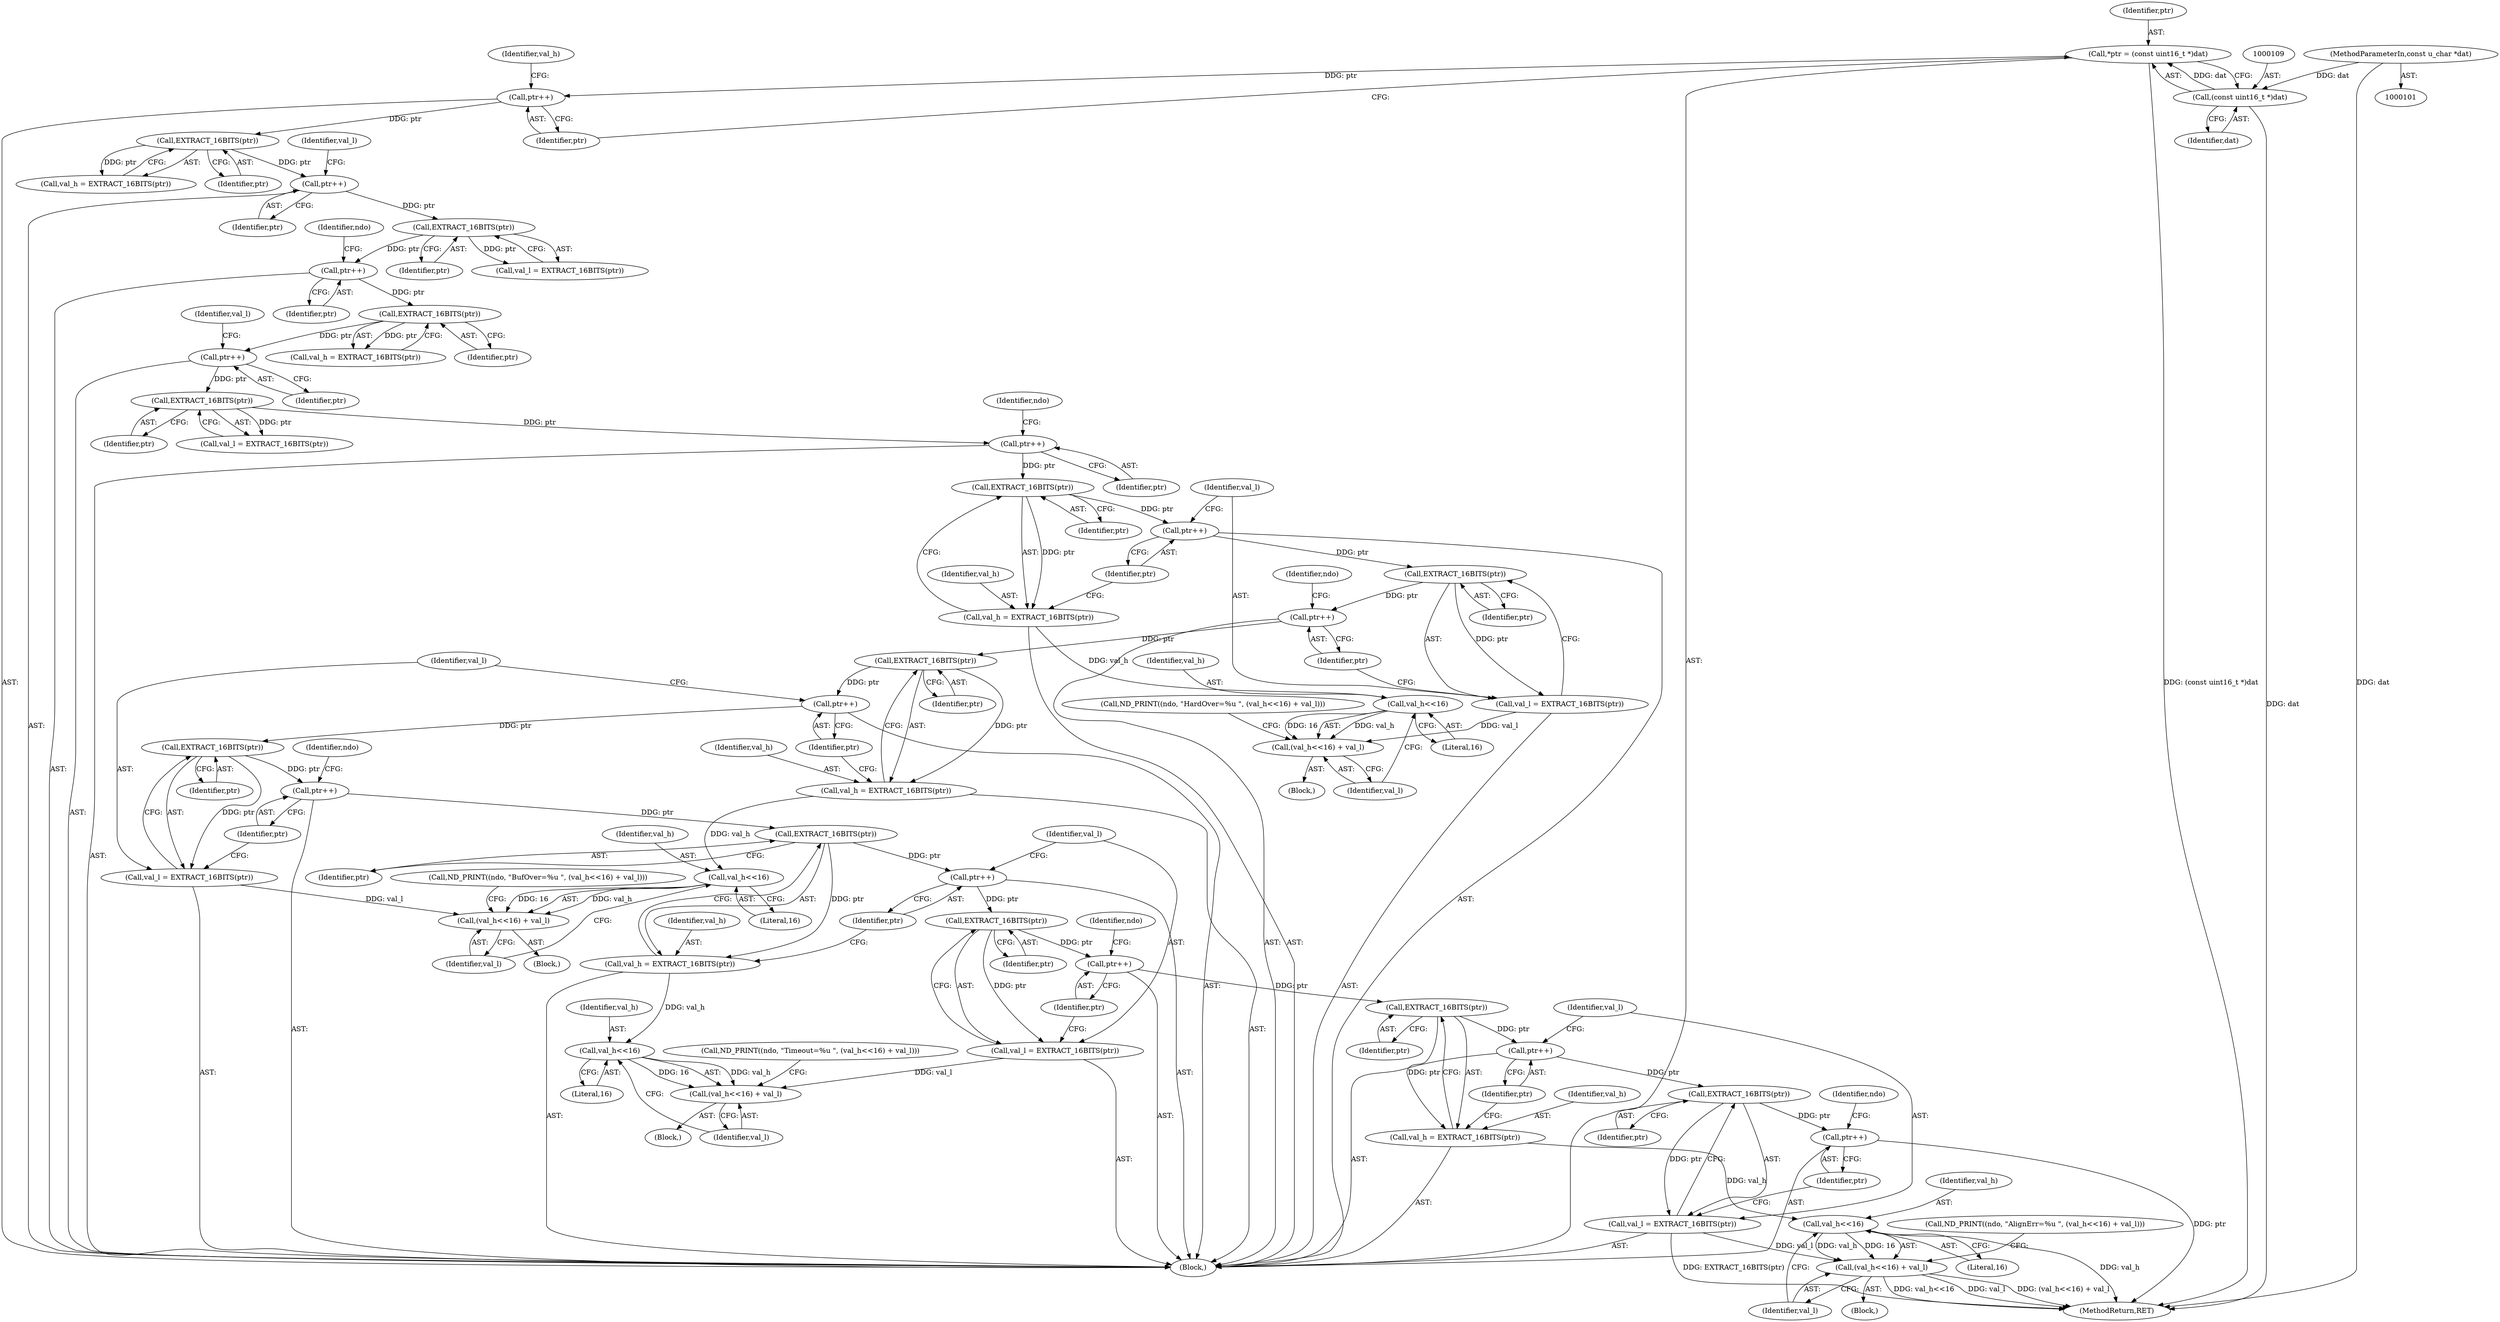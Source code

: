 digraph "1_tcpdump_cc4a7391c616be7a64ed65742ef9ed3f106eb165_3@pointer" {
"1000161" [label="(Call,EXTRACT_16BITS(ptr))"];
"1000147" [label="(Call,ptr++)"];
"1000145" [label="(Call,EXTRACT_16BITS(ptr))"];
"1000141" [label="(Call,ptr++)"];
"1000139" [label="(Call,EXTRACT_16BITS(ptr))"];
"1000125" [label="(Call,ptr++)"];
"1000123" [label="(Call,EXTRACT_16BITS(ptr))"];
"1000119" [label="(Call,ptr++)"];
"1000117" [label="(Call,EXTRACT_16BITS(ptr))"];
"1000113" [label="(Call,ptr++)"];
"1000106" [label="(Call,*ptr = (const uint16_t *)dat)"];
"1000108" [label="(Call,(const uint16_t *)dat)"];
"1000103" [label="(MethodParameterIn,const u_char *dat)"];
"1000159" [label="(Call,val_h = EXTRACT_16BITS(ptr))"];
"1000177" [label="(Call,val_h<<16)"];
"1000176" [label="(Call,(val_h<<16) + val_l)"];
"1000163" [label="(Call,ptr++)"];
"1000167" [label="(Call,EXTRACT_16BITS(ptr))"];
"1000165" [label="(Call,val_l = EXTRACT_16BITS(ptr))"];
"1000169" [label="(Call,ptr++)"];
"1000183" [label="(Call,EXTRACT_16BITS(ptr))"];
"1000181" [label="(Call,val_h = EXTRACT_16BITS(ptr))"];
"1000199" [label="(Call,val_h<<16)"];
"1000198" [label="(Call,(val_h<<16) + val_l)"];
"1000185" [label="(Call,ptr++)"];
"1000189" [label="(Call,EXTRACT_16BITS(ptr))"];
"1000187" [label="(Call,val_l = EXTRACT_16BITS(ptr))"];
"1000191" [label="(Call,ptr++)"];
"1000205" [label="(Call,EXTRACT_16BITS(ptr))"];
"1000203" [label="(Call,val_h = EXTRACT_16BITS(ptr))"];
"1000221" [label="(Call,val_h<<16)"];
"1000220" [label="(Call,(val_h<<16) + val_l)"];
"1000207" [label="(Call,ptr++)"];
"1000211" [label="(Call,EXTRACT_16BITS(ptr))"];
"1000209" [label="(Call,val_l = EXTRACT_16BITS(ptr))"];
"1000213" [label="(Call,ptr++)"];
"1000227" [label="(Call,EXTRACT_16BITS(ptr))"];
"1000225" [label="(Call,val_h = EXTRACT_16BITS(ptr))"];
"1000243" [label="(Call,val_h<<16)"];
"1000242" [label="(Call,(val_h<<16) + val_l)"];
"1000229" [label="(Call,ptr++)"];
"1000233" [label="(Call,EXTRACT_16BITS(ptr))"];
"1000231" [label="(Call,val_l = EXTRACT_16BITS(ptr))"];
"1000235" [label="(Call,ptr++)"];
"1000146" [label="(Identifier,ptr)"];
"1000145" [label="(Call,EXTRACT_16BITS(ptr))"];
"1000242" [label="(Call,(val_h<<16) + val_l)"];
"1000193" [label="(Call,ND_PRINT((ndo, \"BufOver=%u \", (val_h<<16) + val_l)))"];
"1000183" [label="(Call,EXTRACT_16BITS(ptr))"];
"1000186" [label="(Identifier,ptr)"];
"1000170" [label="(Identifier,ptr)"];
"1000234" [label="(Identifier,ptr)"];
"1000163" [label="(Call,ptr++)"];
"1000166" [label="(Identifier,val_l)"];
"1000181" [label="(Call,val_h = EXTRACT_16BITS(ptr))"];
"1000116" [label="(Identifier,val_h)"];
"1000190" [label="(Identifier,ptr)"];
"1000159" [label="(Call,val_h = EXTRACT_16BITS(ptr))"];
"1000225" [label="(Call,val_h = EXTRACT_16BITS(ptr))"];
"1000188" [label="(Identifier,val_l)"];
"1000213" [label="(Call,ptr++)"];
"1000120" [label="(Identifier,ptr)"];
"1000207" [label="(Call,ptr++)"];
"1000215" [label="(Call,ND_PRINT((ndo, \"Timeout=%u \", (val_h<<16) + val_l)))"];
"1000179" [label="(Literal,16)"];
"1000205" [label="(Call,EXTRACT_16BITS(ptr))"];
"1000202" [label="(Identifier,val_l)"];
"1000201" [label="(Literal,16)"];
"1000139" [label="(Call,EXTRACT_16BITS(ptr))"];
"1000121" [label="(Call,val_l = EXTRACT_16BITS(ptr))"];
"1000192" [label="(Identifier,ptr)"];
"1000240" [label="(Block,)"];
"1000119" [label="(Call,ptr++)"];
"1000212" [label="(Identifier,ptr)"];
"1000189" [label="(Call,EXTRACT_16BITS(ptr))"];
"1000222" [label="(Identifier,val_h)"];
"1000237" [label="(Call,ND_PRINT((ndo, \"AlignErr=%u \", (val_h<<16) + val_l)))"];
"1000206" [label="(Identifier,ptr)"];
"1000164" [label="(Identifier,ptr)"];
"1000168" [label="(Identifier,ptr)"];
"1000245" [label="(Literal,16)"];
"1000226" [label="(Identifier,val_h)"];
"1000147" [label="(Call,ptr++)"];
"1000230" [label="(Identifier,ptr)"];
"1000108" [label="(Call,(const uint16_t *)dat)"];
"1000196" [label="(Block,)"];
"1000229" [label="(Call,ptr++)"];
"1000223" [label="(Literal,16)"];
"1000211" [label="(Call,EXTRACT_16BITS(ptr))"];
"1000173" [label="(Identifier,ndo)"];
"1000110" [label="(Identifier,dat)"];
"1000107" [label="(Identifier,ptr)"];
"1000210" [label="(Identifier,val_l)"];
"1000182" [label="(Identifier,val_h)"];
"1000187" [label="(Call,val_l = EXTRACT_16BITS(ptr))"];
"1000123" [label="(Call,EXTRACT_16BITS(ptr))"];
"1000113" [label="(Call,ptr++)"];
"1000140" [label="(Identifier,ptr)"];
"1000165" [label="(Call,val_l = EXTRACT_16BITS(ptr))"];
"1000185" [label="(Call,ptr++)"];
"1000209" [label="(Call,val_l = EXTRACT_16BITS(ptr))"];
"1000232" [label="(Identifier,val_l)"];
"1000235" [label="(Call,ptr++)"];
"1000161" [label="(Call,EXTRACT_16BITS(ptr))"];
"1000236" [label="(Identifier,ptr)"];
"1000137" [label="(Call,val_h = EXTRACT_16BITS(ptr))"];
"1000221" [label="(Call,val_h<<16)"];
"1000199" [label="(Call,val_h<<16)"];
"1000122" [label="(Identifier,val_l)"];
"1000247" [label="(MethodReturn,RET)"];
"1000204" [label="(Identifier,val_h)"];
"1000144" [label="(Identifier,val_l)"];
"1000162" [label="(Identifier,ptr)"];
"1000124" [label="(Identifier,ptr)"];
"1000218" [label="(Block,)"];
"1000143" [label="(Call,val_l = EXTRACT_16BITS(ptr))"];
"1000177" [label="(Call,val_h<<16)"];
"1000167" [label="(Call,EXTRACT_16BITS(ptr))"];
"1000184" [label="(Identifier,ptr)"];
"1000214" [label="(Identifier,ptr)"];
"1000195" [label="(Identifier,ndo)"];
"1000174" [label="(Block,)"];
"1000208" [label="(Identifier,ptr)"];
"1000106" [label="(Call,*ptr = (const uint16_t *)dat)"];
"1000171" [label="(Call,ND_PRINT((ndo, \"HardOver=%u \", (val_h<<16) + val_l)))"];
"1000191" [label="(Call,ptr++)"];
"1000246" [label="(Identifier,val_l)"];
"1000151" [label="(Identifier,ndo)"];
"1000239" [label="(Identifier,ndo)"];
"1000141" [label="(Call,ptr++)"];
"1000129" [label="(Identifier,ndo)"];
"1000160" [label="(Identifier,val_h)"];
"1000118" [label="(Identifier,ptr)"];
"1000228" [label="(Identifier,ptr)"];
"1000203" [label="(Call,val_h = EXTRACT_16BITS(ptr))"];
"1000142" [label="(Identifier,ptr)"];
"1000115" [label="(Call,val_h = EXTRACT_16BITS(ptr))"];
"1000224" [label="(Identifier,val_l)"];
"1000233" [label="(Call,EXTRACT_16BITS(ptr))"];
"1000244" [label="(Identifier,val_h)"];
"1000176" [label="(Call,(val_h<<16) + val_l)"];
"1000114" [label="(Identifier,ptr)"];
"1000126" [label="(Identifier,ptr)"];
"1000243" [label="(Call,val_h<<16)"];
"1000180" [label="(Identifier,val_l)"];
"1000148" [label="(Identifier,ptr)"];
"1000125" [label="(Call,ptr++)"];
"1000198" [label="(Call,(val_h<<16) + val_l)"];
"1000117" [label="(Call,EXTRACT_16BITS(ptr))"];
"1000178" [label="(Identifier,val_h)"];
"1000227" [label="(Call,EXTRACT_16BITS(ptr))"];
"1000220" [label="(Call,(val_h<<16) + val_l)"];
"1000169" [label="(Call,ptr++)"];
"1000231" [label="(Call,val_l = EXTRACT_16BITS(ptr))"];
"1000104" [label="(Block,)"];
"1000200" [label="(Identifier,val_h)"];
"1000103" [label="(MethodParameterIn,const u_char *dat)"];
"1000217" [label="(Identifier,ndo)"];
"1000161" -> "1000159"  [label="AST: "];
"1000161" -> "1000162"  [label="CFG: "];
"1000162" -> "1000161"  [label="AST: "];
"1000159" -> "1000161"  [label="CFG: "];
"1000161" -> "1000159"  [label="DDG: ptr"];
"1000147" -> "1000161"  [label="DDG: ptr"];
"1000161" -> "1000163"  [label="DDG: ptr"];
"1000147" -> "1000104"  [label="AST: "];
"1000147" -> "1000148"  [label="CFG: "];
"1000148" -> "1000147"  [label="AST: "];
"1000151" -> "1000147"  [label="CFG: "];
"1000145" -> "1000147"  [label="DDG: ptr"];
"1000145" -> "1000143"  [label="AST: "];
"1000145" -> "1000146"  [label="CFG: "];
"1000146" -> "1000145"  [label="AST: "];
"1000143" -> "1000145"  [label="CFG: "];
"1000145" -> "1000143"  [label="DDG: ptr"];
"1000141" -> "1000145"  [label="DDG: ptr"];
"1000141" -> "1000104"  [label="AST: "];
"1000141" -> "1000142"  [label="CFG: "];
"1000142" -> "1000141"  [label="AST: "];
"1000144" -> "1000141"  [label="CFG: "];
"1000139" -> "1000141"  [label="DDG: ptr"];
"1000139" -> "1000137"  [label="AST: "];
"1000139" -> "1000140"  [label="CFG: "];
"1000140" -> "1000139"  [label="AST: "];
"1000137" -> "1000139"  [label="CFG: "];
"1000139" -> "1000137"  [label="DDG: ptr"];
"1000125" -> "1000139"  [label="DDG: ptr"];
"1000125" -> "1000104"  [label="AST: "];
"1000125" -> "1000126"  [label="CFG: "];
"1000126" -> "1000125"  [label="AST: "];
"1000129" -> "1000125"  [label="CFG: "];
"1000123" -> "1000125"  [label="DDG: ptr"];
"1000123" -> "1000121"  [label="AST: "];
"1000123" -> "1000124"  [label="CFG: "];
"1000124" -> "1000123"  [label="AST: "];
"1000121" -> "1000123"  [label="CFG: "];
"1000123" -> "1000121"  [label="DDG: ptr"];
"1000119" -> "1000123"  [label="DDG: ptr"];
"1000119" -> "1000104"  [label="AST: "];
"1000119" -> "1000120"  [label="CFG: "];
"1000120" -> "1000119"  [label="AST: "];
"1000122" -> "1000119"  [label="CFG: "];
"1000117" -> "1000119"  [label="DDG: ptr"];
"1000117" -> "1000115"  [label="AST: "];
"1000117" -> "1000118"  [label="CFG: "];
"1000118" -> "1000117"  [label="AST: "];
"1000115" -> "1000117"  [label="CFG: "];
"1000117" -> "1000115"  [label="DDG: ptr"];
"1000113" -> "1000117"  [label="DDG: ptr"];
"1000113" -> "1000104"  [label="AST: "];
"1000113" -> "1000114"  [label="CFG: "];
"1000114" -> "1000113"  [label="AST: "];
"1000116" -> "1000113"  [label="CFG: "];
"1000106" -> "1000113"  [label="DDG: ptr"];
"1000106" -> "1000104"  [label="AST: "];
"1000106" -> "1000108"  [label="CFG: "];
"1000107" -> "1000106"  [label="AST: "];
"1000108" -> "1000106"  [label="AST: "];
"1000114" -> "1000106"  [label="CFG: "];
"1000106" -> "1000247"  [label="DDG: (const uint16_t *)dat"];
"1000108" -> "1000106"  [label="DDG: dat"];
"1000108" -> "1000110"  [label="CFG: "];
"1000109" -> "1000108"  [label="AST: "];
"1000110" -> "1000108"  [label="AST: "];
"1000108" -> "1000247"  [label="DDG: dat"];
"1000103" -> "1000108"  [label="DDG: dat"];
"1000103" -> "1000101"  [label="AST: "];
"1000103" -> "1000247"  [label="DDG: dat"];
"1000159" -> "1000104"  [label="AST: "];
"1000160" -> "1000159"  [label="AST: "];
"1000164" -> "1000159"  [label="CFG: "];
"1000159" -> "1000177"  [label="DDG: val_h"];
"1000177" -> "1000176"  [label="AST: "];
"1000177" -> "1000179"  [label="CFG: "];
"1000178" -> "1000177"  [label="AST: "];
"1000179" -> "1000177"  [label="AST: "];
"1000180" -> "1000177"  [label="CFG: "];
"1000177" -> "1000176"  [label="DDG: val_h"];
"1000177" -> "1000176"  [label="DDG: 16"];
"1000176" -> "1000174"  [label="AST: "];
"1000176" -> "1000180"  [label="CFG: "];
"1000180" -> "1000176"  [label="AST: "];
"1000171" -> "1000176"  [label="CFG: "];
"1000165" -> "1000176"  [label="DDG: val_l"];
"1000163" -> "1000104"  [label="AST: "];
"1000163" -> "1000164"  [label="CFG: "];
"1000164" -> "1000163"  [label="AST: "];
"1000166" -> "1000163"  [label="CFG: "];
"1000163" -> "1000167"  [label="DDG: ptr"];
"1000167" -> "1000165"  [label="AST: "];
"1000167" -> "1000168"  [label="CFG: "];
"1000168" -> "1000167"  [label="AST: "];
"1000165" -> "1000167"  [label="CFG: "];
"1000167" -> "1000165"  [label="DDG: ptr"];
"1000167" -> "1000169"  [label="DDG: ptr"];
"1000165" -> "1000104"  [label="AST: "];
"1000166" -> "1000165"  [label="AST: "];
"1000170" -> "1000165"  [label="CFG: "];
"1000169" -> "1000104"  [label="AST: "];
"1000169" -> "1000170"  [label="CFG: "];
"1000170" -> "1000169"  [label="AST: "];
"1000173" -> "1000169"  [label="CFG: "];
"1000169" -> "1000183"  [label="DDG: ptr"];
"1000183" -> "1000181"  [label="AST: "];
"1000183" -> "1000184"  [label="CFG: "];
"1000184" -> "1000183"  [label="AST: "];
"1000181" -> "1000183"  [label="CFG: "];
"1000183" -> "1000181"  [label="DDG: ptr"];
"1000183" -> "1000185"  [label="DDG: ptr"];
"1000181" -> "1000104"  [label="AST: "];
"1000182" -> "1000181"  [label="AST: "];
"1000186" -> "1000181"  [label="CFG: "];
"1000181" -> "1000199"  [label="DDG: val_h"];
"1000199" -> "1000198"  [label="AST: "];
"1000199" -> "1000201"  [label="CFG: "];
"1000200" -> "1000199"  [label="AST: "];
"1000201" -> "1000199"  [label="AST: "];
"1000202" -> "1000199"  [label="CFG: "];
"1000199" -> "1000198"  [label="DDG: val_h"];
"1000199" -> "1000198"  [label="DDG: 16"];
"1000198" -> "1000196"  [label="AST: "];
"1000198" -> "1000202"  [label="CFG: "];
"1000202" -> "1000198"  [label="AST: "];
"1000193" -> "1000198"  [label="CFG: "];
"1000187" -> "1000198"  [label="DDG: val_l"];
"1000185" -> "1000104"  [label="AST: "];
"1000185" -> "1000186"  [label="CFG: "];
"1000186" -> "1000185"  [label="AST: "];
"1000188" -> "1000185"  [label="CFG: "];
"1000185" -> "1000189"  [label="DDG: ptr"];
"1000189" -> "1000187"  [label="AST: "];
"1000189" -> "1000190"  [label="CFG: "];
"1000190" -> "1000189"  [label="AST: "];
"1000187" -> "1000189"  [label="CFG: "];
"1000189" -> "1000187"  [label="DDG: ptr"];
"1000189" -> "1000191"  [label="DDG: ptr"];
"1000187" -> "1000104"  [label="AST: "];
"1000188" -> "1000187"  [label="AST: "];
"1000192" -> "1000187"  [label="CFG: "];
"1000191" -> "1000104"  [label="AST: "];
"1000191" -> "1000192"  [label="CFG: "];
"1000192" -> "1000191"  [label="AST: "];
"1000195" -> "1000191"  [label="CFG: "];
"1000191" -> "1000205"  [label="DDG: ptr"];
"1000205" -> "1000203"  [label="AST: "];
"1000205" -> "1000206"  [label="CFG: "];
"1000206" -> "1000205"  [label="AST: "];
"1000203" -> "1000205"  [label="CFG: "];
"1000205" -> "1000203"  [label="DDG: ptr"];
"1000205" -> "1000207"  [label="DDG: ptr"];
"1000203" -> "1000104"  [label="AST: "];
"1000204" -> "1000203"  [label="AST: "];
"1000208" -> "1000203"  [label="CFG: "];
"1000203" -> "1000221"  [label="DDG: val_h"];
"1000221" -> "1000220"  [label="AST: "];
"1000221" -> "1000223"  [label="CFG: "];
"1000222" -> "1000221"  [label="AST: "];
"1000223" -> "1000221"  [label="AST: "];
"1000224" -> "1000221"  [label="CFG: "];
"1000221" -> "1000220"  [label="DDG: val_h"];
"1000221" -> "1000220"  [label="DDG: 16"];
"1000220" -> "1000218"  [label="AST: "];
"1000220" -> "1000224"  [label="CFG: "];
"1000224" -> "1000220"  [label="AST: "];
"1000215" -> "1000220"  [label="CFG: "];
"1000209" -> "1000220"  [label="DDG: val_l"];
"1000207" -> "1000104"  [label="AST: "];
"1000207" -> "1000208"  [label="CFG: "];
"1000208" -> "1000207"  [label="AST: "];
"1000210" -> "1000207"  [label="CFG: "];
"1000207" -> "1000211"  [label="DDG: ptr"];
"1000211" -> "1000209"  [label="AST: "];
"1000211" -> "1000212"  [label="CFG: "];
"1000212" -> "1000211"  [label="AST: "];
"1000209" -> "1000211"  [label="CFG: "];
"1000211" -> "1000209"  [label="DDG: ptr"];
"1000211" -> "1000213"  [label="DDG: ptr"];
"1000209" -> "1000104"  [label="AST: "];
"1000210" -> "1000209"  [label="AST: "];
"1000214" -> "1000209"  [label="CFG: "];
"1000213" -> "1000104"  [label="AST: "];
"1000213" -> "1000214"  [label="CFG: "];
"1000214" -> "1000213"  [label="AST: "];
"1000217" -> "1000213"  [label="CFG: "];
"1000213" -> "1000227"  [label="DDG: ptr"];
"1000227" -> "1000225"  [label="AST: "];
"1000227" -> "1000228"  [label="CFG: "];
"1000228" -> "1000227"  [label="AST: "];
"1000225" -> "1000227"  [label="CFG: "];
"1000227" -> "1000225"  [label="DDG: ptr"];
"1000227" -> "1000229"  [label="DDG: ptr"];
"1000225" -> "1000104"  [label="AST: "];
"1000226" -> "1000225"  [label="AST: "];
"1000230" -> "1000225"  [label="CFG: "];
"1000225" -> "1000243"  [label="DDG: val_h"];
"1000243" -> "1000242"  [label="AST: "];
"1000243" -> "1000245"  [label="CFG: "];
"1000244" -> "1000243"  [label="AST: "];
"1000245" -> "1000243"  [label="AST: "];
"1000246" -> "1000243"  [label="CFG: "];
"1000243" -> "1000247"  [label="DDG: val_h"];
"1000243" -> "1000242"  [label="DDG: val_h"];
"1000243" -> "1000242"  [label="DDG: 16"];
"1000242" -> "1000240"  [label="AST: "];
"1000242" -> "1000246"  [label="CFG: "];
"1000246" -> "1000242"  [label="AST: "];
"1000237" -> "1000242"  [label="CFG: "];
"1000242" -> "1000247"  [label="DDG: val_l"];
"1000242" -> "1000247"  [label="DDG: (val_h<<16) + val_l"];
"1000242" -> "1000247"  [label="DDG: val_h<<16"];
"1000231" -> "1000242"  [label="DDG: val_l"];
"1000229" -> "1000104"  [label="AST: "];
"1000229" -> "1000230"  [label="CFG: "];
"1000230" -> "1000229"  [label="AST: "];
"1000232" -> "1000229"  [label="CFG: "];
"1000229" -> "1000233"  [label="DDG: ptr"];
"1000233" -> "1000231"  [label="AST: "];
"1000233" -> "1000234"  [label="CFG: "];
"1000234" -> "1000233"  [label="AST: "];
"1000231" -> "1000233"  [label="CFG: "];
"1000233" -> "1000231"  [label="DDG: ptr"];
"1000233" -> "1000235"  [label="DDG: ptr"];
"1000231" -> "1000104"  [label="AST: "];
"1000232" -> "1000231"  [label="AST: "];
"1000236" -> "1000231"  [label="CFG: "];
"1000231" -> "1000247"  [label="DDG: EXTRACT_16BITS(ptr)"];
"1000235" -> "1000104"  [label="AST: "];
"1000235" -> "1000236"  [label="CFG: "];
"1000236" -> "1000235"  [label="AST: "];
"1000239" -> "1000235"  [label="CFG: "];
"1000235" -> "1000247"  [label="DDG: ptr"];
}

